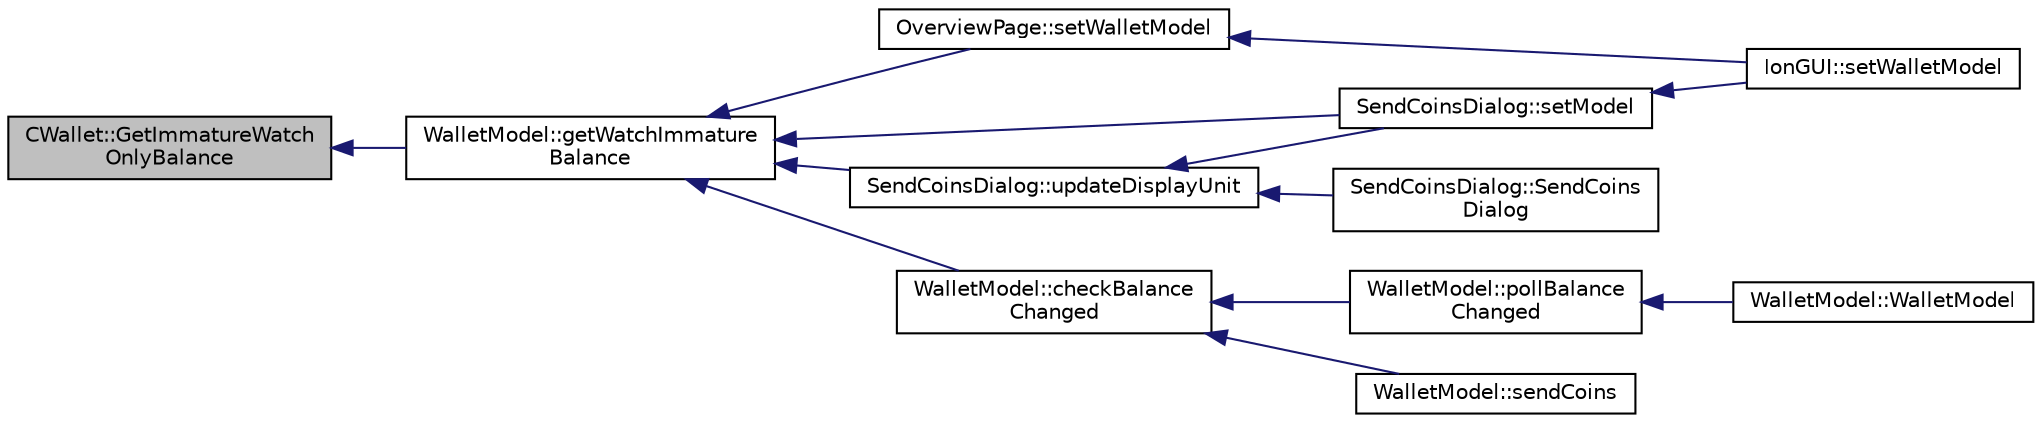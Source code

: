digraph "CWallet::GetImmatureWatchOnlyBalance"
{
  edge [fontname="Helvetica",fontsize="10",labelfontname="Helvetica",labelfontsize="10"];
  node [fontname="Helvetica",fontsize="10",shape=record];
  rankdir="LR";
  Node662 [label="CWallet::GetImmatureWatch\lOnlyBalance",height=0.2,width=0.4,color="black", fillcolor="grey75", style="filled", fontcolor="black"];
  Node662 -> Node663 [dir="back",color="midnightblue",fontsize="10",style="solid",fontname="Helvetica"];
  Node663 [label="WalletModel::getWatchImmature\lBalance",height=0.2,width=0.4,color="black", fillcolor="white", style="filled",URL="$d4/d27/class_wallet_model.html#a9da743fbe881d4928eeafc48f50ef3d5"];
  Node663 -> Node664 [dir="back",color="midnightblue",fontsize="10",style="solid",fontname="Helvetica"];
  Node664 [label="OverviewPage::setWalletModel",height=0.2,width=0.4,color="black", fillcolor="white", style="filled",URL="$d1/d91/class_overview_page.html#a2ed52a3a87e9c74fee38fa873c9bc71f"];
  Node664 -> Node665 [dir="back",color="midnightblue",fontsize="10",style="solid",fontname="Helvetica"];
  Node665 [label="IonGUI::setWalletModel",height=0.2,width=0.4,color="black", fillcolor="white", style="filled",URL="$dc/d0b/class_ion_g_u_i.html#a37f87db65498b036d387c705a749c45d",tooltip="Set the wallet model. "];
  Node663 -> Node666 [dir="back",color="midnightblue",fontsize="10",style="solid",fontname="Helvetica"];
  Node666 [label="SendCoinsDialog::setModel",height=0.2,width=0.4,color="black", fillcolor="white", style="filled",URL="$d6/de6/class_send_coins_dialog.html#a73a6c1b1850a334ee652ac167713a2aa"];
  Node666 -> Node665 [dir="back",color="midnightblue",fontsize="10",style="solid",fontname="Helvetica"];
  Node663 -> Node667 [dir="back",color="midnightblue",fontsize="10",style="solid",fontname="Helvetica"];
  Node667 [label="SendCoinsDialog::updateDisplayUnit",height=0.2,width=0.4,color="black", fillcolor="white", style="filled",URL="$d6/de6/class_send_coins_dialog.html#a74815ad8502b126200b6fd2e59e9f042"];
  Node667 -> Node668 [dir="back",color="midnightblue",fontsize="10",style="solid",fontname="Helvetica"];
  Node668 [label="SendCoinsDialog::SendCoins\lDialog",height=0.2,width=0.4,color="black", fillcolor="white", style="filled",URL="$d6/de6/class_send_coins_dialog.html#a0df5bc29d1df68eda44826651afc595f"];
  Node667 -> Node666 [dir="back",color="midnightblue",fontsize="10",style="solid",fontname="Helvetica"];
  Node663 -> Node669 [dir="back",color="midnightblue",fontsize="10",style="solid",fontname="Helvetica"];
  Node669 [label="WalletModel::checkBalance\lChanged",height=0.2,width=0.4,color="black", fillcolor="white", style="filled",URL="$d4/d27/class_wallet_model.html#adcc4eb8cd71cb4de223621866bb7fb7d"];
  Node669 -> Node670 [dir="back",color="midnightblue",fontsize="10",style="solid",fontname="Helvetica"];
  Node670 [label="WalletModel::pollBalance\lChanged",height=0.2,width=0.4,color="black", fillcolor="white", style="filled",URL="$d4/d27/class_wallet_model.html#a51469b2d95cfd4bc0a14ee456fca7b95"];
  Node670 -> Node671 [dir="back",color="midnightblue",fontsize="10",style="solid",fontname="Helvetica"];
  Node671 [label="WalletModel::WalletModel",height=0.2,width=0.4,color="black", fillcolor="white", style="filled",URL="$d4/d27/class_wallet_model.html#af50d9654d2f20e4e4f0789dcb64ad6b1"];
  Node669 -> Node672 [dir="back",color="midnightblue",fontsize="10",style="solid",fontname="Helvetica"];
  Node672 [label="WalletModel::sendCoins",height=0.2,width=0.4,color="black", fillcolor="white", style="filled",URL="$d4/d27/class_wallet_model.html#a053fb3ff2b8b0347f83e6bb591126746"];
}
